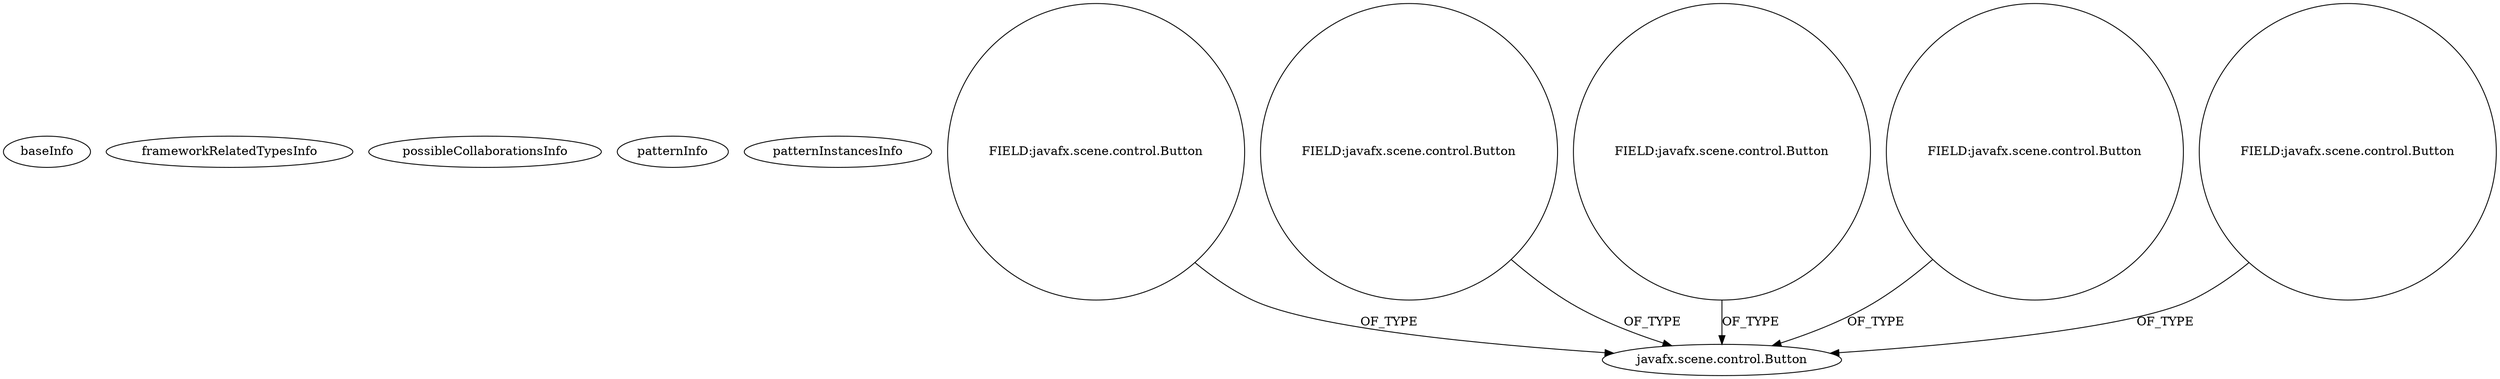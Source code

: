 digraph {
baseInfo[graphId=295,category="pattern",isAnonymous=false,possibleRelation=false]
frameworkRelatedTypesInfo[]
possibleCollaborationsInfo[]
patternInfo[frequency=28.0,patternRootClient=null]
patternInstancesInfo[0="candybibby-Snake~/candybibby-Snake/Snake-master/src/graphicsJavaFX/Controller.java~Controller~2239",1="iloop-kiosk-KIOSK-Project~/iloop-kiosk-KIOSK-Project/KIOSK-Project-master/src/oit/iloop/kiosk/kiosk_schoolmap/CampusMapMainController.java~CampusMapMainController~3149",2="iloop-kiosk-KIOSK-Project~/iloop-kiosk-KIOSK-Project/KIOSK-Project-master/src/oit/iloop/kiosk/kiosk_examination/ExaminationMainController.java~ExaminationMainController~3122",3="weltensturm-milca~/weltensturm-milca/milca-master/src/milca/GUIController.java~GUIController~4745",4="henrik-bak-scbuildplanner~/henrik-bak-scbuildplanner/scbuildplanner-master/src/main/java/com/ezzored/starcraftbuildplanner/controller/MainWindowController.java~MainWindowController~2923",5="amonker-Trans~/amonker-Trans/Trans-master/src/cn/jingyun/trans/MainPane.java~MainPane~1847",6="brunoborges-fx2048~/brunoborges-fx2048/fx2048-master/src/game2048/Board.java~Board~2229",7="bianconejo-CEFX~/bianconejo-CEFX/CEFX-master/src/cefx/CEPrincipalController.java~CEPrincipalController~2114",8="dony1990-ProsDesktop~/dony1990-ProsDesktop/ProsDesktop-master/src/nicon/NiconDesktop/guifx/NiconImage/NiconImageFXMLController.java~NiconImageFXMLController~2548",9="hock323-eventManager~/hock323-eventManager/EventManager-master/src/eventManager/controller/pokerTournament/TournamentController.java~TournamentController~3009",10="VectorSoftworks-MediaRealmOfficial~/VectorSoftworks-MediaRealmOfficial/MediaRealmOfficial-master/src/net/vectorgaming/mediarealm/ui/controllers/ComponentController.java~ComponentController~1586",11="diogocs1-FPessoais~/diogocs1-FPessoais/FPessoais-master/FinancasPessoais/src/app/controllers/HomeController.java~HomeController~2490",12="Digital87-GUS-Teryt-Parser~/Digital87-GUS-Teryt-Parser/GUS-Teryt-Parser-master/src/main/java/net/kados/gtp/app/controllers/modules/FormController.java~FormController~381",13="walker-clint-AIProj3~/walker-clint-AIProj3/AIProj3-master/src/application/GameBoardController.java~GameBoardController~4712",14="Dahwar-Calculator~/Dahwar-Calculator/Calculator-master/src/fr/alsace/lacroix/calculator/SampleController.java~SampleController~308",15="bianconejo-CEFX~/bianconejo-CEFX/CEFX-master/src/cefx/CECommandeController.java~CECommandeController~2084",16="Technius-Starbound-Mod-Toolkit~/Technius-Starbound-Mod-Toolkit/Starbound-Mod-Toolkit-master/src/main/java/co/technius/starboundmodtoolkit/utilui/SwappableNodePane.java~SwappableNodePane~1458",17="sk44-javafx-mirroring-tool~/sk44-javafx-mirroring-tool/javafx-mirroring-tool-master/src/main/java/sk44/mirroringtool/MainWindowController.java~MainWindowController~4211",18="if12b051-SWP_Paint~/if12b051-SWP_Paint/SWP_Paint-master/SWP_Paint/src/gui/MainController.java~MainController~3089",19="dony1990-ProsDesktop~/dony1990-ProsDesktop/ProsDesktop-master/src/nicon/NiconDesktop/guifx/NiconNavigator/NavegadorController.java~NavegadorController~2563",20="tgregerson-lc3~/tgregerson-lc3/lc3-master/LC3Sim/src/lc3sim/ui/UIFXMain.java~UIFXMain~4520",21="mouradsaadi-LO23-IHM~/mouradsaadi-LO23-IHM/LO23-IHM-master/Sudoku-IHM/src/sudoko/ihm/vue/FXMLDocumentController.java~FXMLDocumentController~3651",22="RomeoGolf-BC~/RomeoGolf-BC/BC-master/src/romeogolf/bc/MainController.java~MainController~1142",23="weltensturm-milca~/weltensturm-milca/milca-master/src/milca/GUI.java~GUI~4747",24="Edenm-BlackJack~/Edenm-BlackJack/BlackJack-master/src/View/TableController.java~TableController~394",25="NirmalL-Shark~/NirmalL-Shark/Shark-master/src/Controller.java~Controller~1009",26="mathiasj33-VocLearn~/mathiasj33-VocLearn/VocLearn-master/src/net/softwarepage/voclearn/code/Gui.java~Gui~3576",27="crosswords-testEnvironment~/crosswords-testEnvironment/testEnvironment-master/src/GUI/MainController.java~MainController~2315"]
7[label="javafx.scene.control.Button",vertexType="FRAMEWORK_CLASS_TYPE",isFrameworkType=false]
18[label="FIELD:javafx.scene.control.Button",vertexType="FIELD_DECLARATION",isFrameworkType=false,shape=circle]
22[label="FIELD:javafx.scene.control.Button",vertexType="FIELD_DECLARATION",isFrameworkType=false,shape=circle]
28[label="FIELD:javafx.scene.control.Button",vertexType="FIELD_DECLARATION",isFrameworkType=false,shape=circle]
48[label="FIELD:javafx.scene.control.Button",vertexType="FIELD_DECLARATION",isFrameworkType=false,shape=circle]
32[label="FIELD:javafx.scene.control.Button",vertexType="FIELD_DECLARATION",isFrameworkType=false,shape=circle]
48->7[label="OF_TYPE"]
32->7[label="OF_TYPE"]
22->7[label="OF_TYPE"]
28->7[label="OF_TYPE"]
18->7[label="OF_TYPE"]
}
